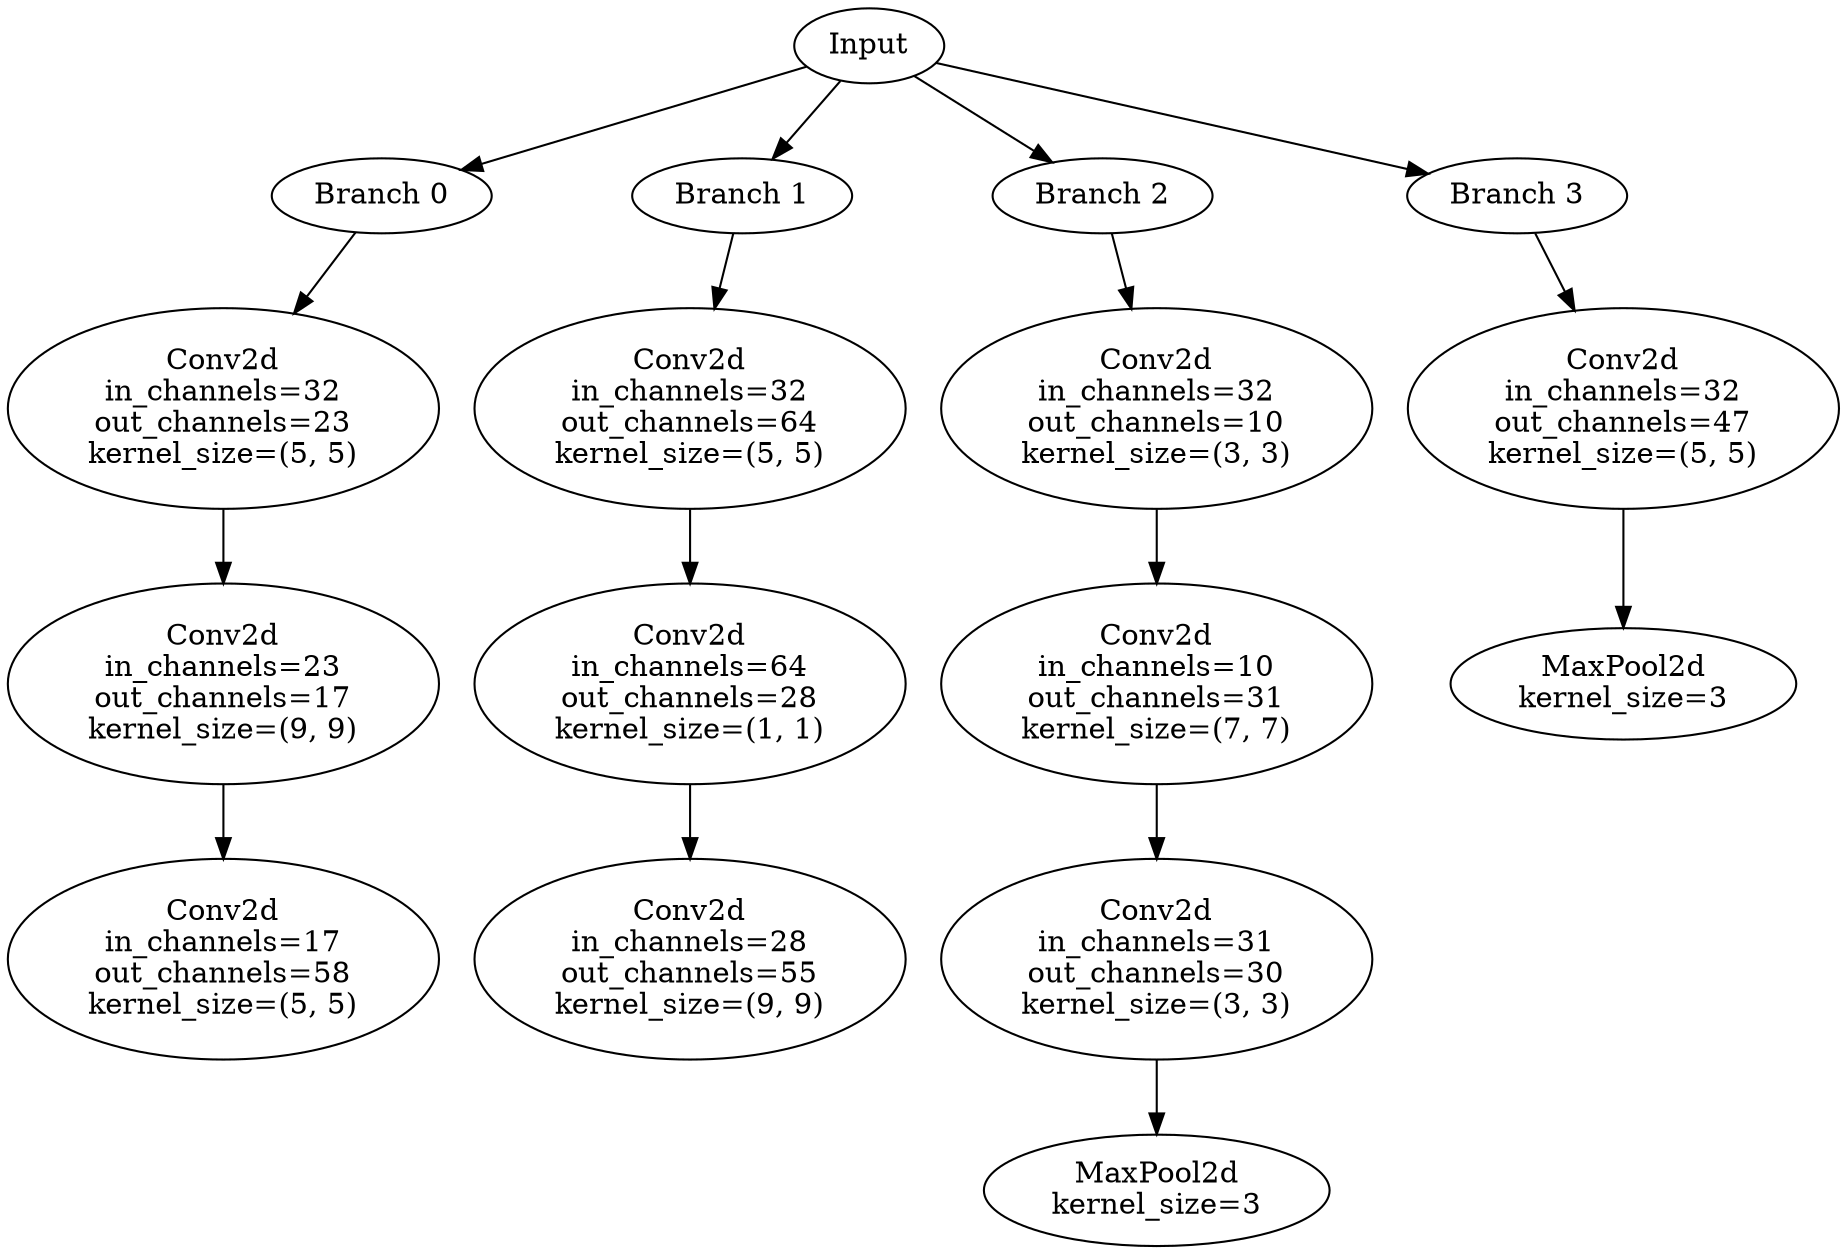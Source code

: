 // Inception Module - Coral 26
digraph {
	Input [label=Input]
	Branch_0 [label="Branch 0"]
	Input -> Branch_0
	Branch_0_Layer_0 [label="Conv2d
in_channels=32
out_channels=23
kernel_size=(5, 5)"]
	Branch_0 -> Branch_0_Layer_0
	Branch_0_Layer_1 [label="Conv2d
in_channels=23
out_channels=17
kernel_size=(9, 9)"]
	Branch_0_Layer_0 -> Branch_0_Layer_1
	Branch_0_Layer_2 [label="Conv2d
in_channels=17
out_channels=58
kernel_size=(5, 5)"]
	Branch_0_Layer_1 -> Branch_0_Layer_2
	Branch_1 [label="Branch 1"]
	Input -> Branch_1
	Branch_1_Layer_0 [label="Conv2d
in_channels=32
out_channels=64
kernel_size=(5, 5)"]
	Branch_1 -> Branch_1_Layer_0
	Branch_1_Layer_1 [label="Conv2d
in_channels=64
out_channels=28
kernel_size=(1, 1)"]
	Branch_1_Layer_0 -> Branch_1_Layer_1
	Branch_1_Layer_2 [label="Conv2d
in_channels=28
out_channels=55
kernel_size=(9, 9)"]
	Branch_1_Layer_1 -> Branch_1_Layer_2
	Branch_2 [label="Branch 2"]
	Input -> Branch_2
	Branch_2_Layer_0 [label="Conv2d
in_channels=32
out_channels=10
kernel_size=(3, 3)"]
	Branch_2 -> Branch_2_Layer_0
	Branch_2_Layer_1 [label="Conv2d
in_channels=10
out_channels=31
kernel_size=(7, 7)"]
	Branch_2_Layer_0 -> Branch_2_Layer_1
	Branch_2_Layer_2 [label="Conv2d
in_channels=31
out_channels=30
kernel_size=(3, 3)"]
	Branch_2_Layer_1 -> Branch_2_Layer_2
	Branch_2_Layer_3 [label="MaxPool2d
kernel_size=3"]
	Branch_2_Layer_2 -> Branch_2_Layer_3
	Branch_3 [label="Branch 3"]
	Input -> Branch_3
	Branch_3_Layer_0 [label="Conv2d
in_channels=32
out_channels=47
kernel_size=(5, 5)"]
	Branch_3 -> Branch_3_Layer_0
	Branch_3_Layer_1 [label="MaxPool2d
kernel_size=3"]
	Branch_3_Layer_0 -> Branch_3_Layer_1
}
